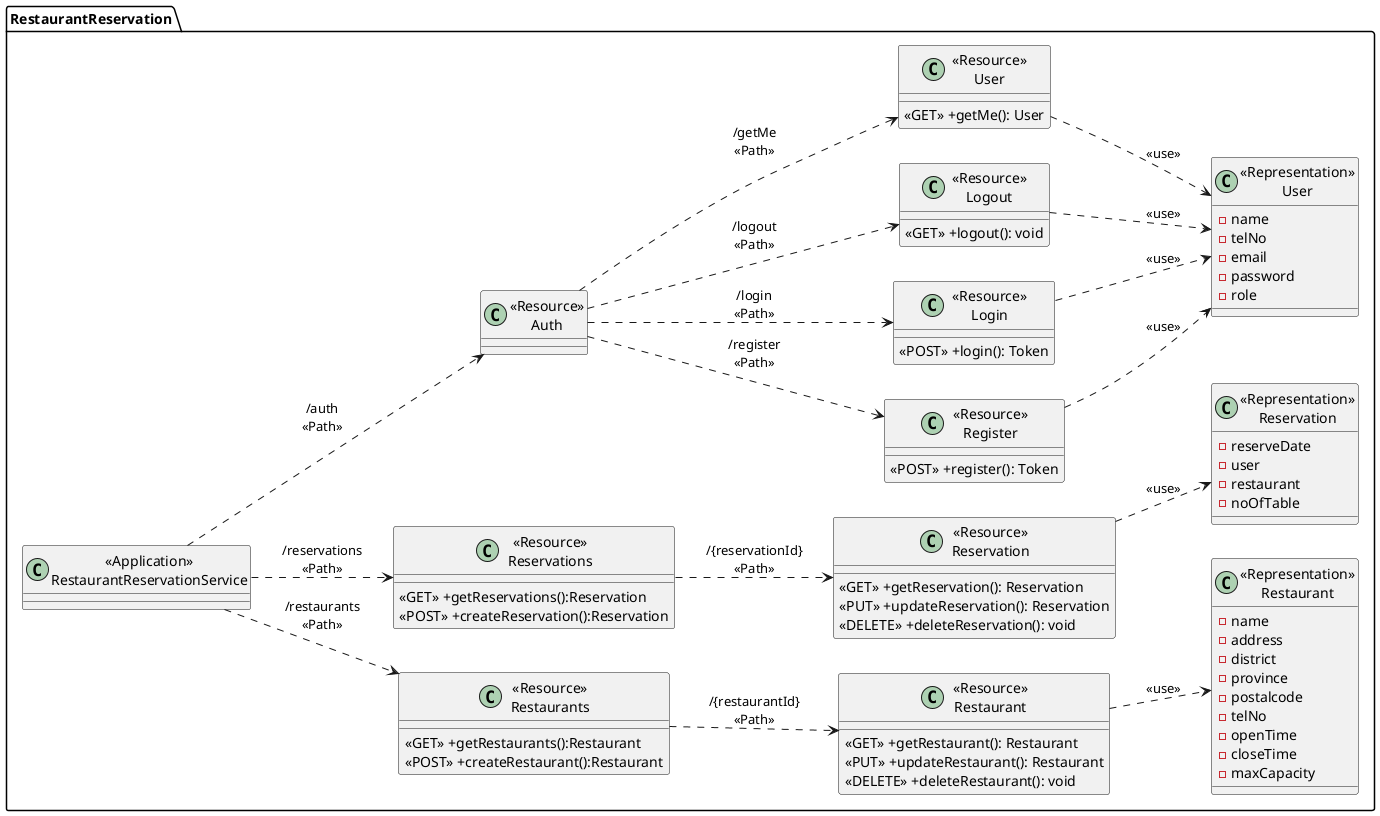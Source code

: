 @startuml UML API DIAGRAM
left to right direction
package "RestaurantReservation"{
    class "<<Application>>\nRestaurantReservationService" as RestaurantReservationService{}

    ' Restaurant 
    class "<<Resource>>\nRestaurants" as ResourceRestaurants{
        <<GET>> +getRestaurants():Restaurant
        <<POST>> +createRestaurant():Restaurant
    }

    class "<<Resource>>\nRestaurant" as ResourceRestaurant {
        <<GET>> +getRestaurant(): Restaurant
        <<PUT>> +updateRestaurant(): Restaurant
        <<DELETE>> +deleteRestaurant(): void
    }

    class "<<Representation>>\nRestaurant" as RepresentationRestaurant {
        -name
        -address
        -district
        -province
        -postalcode
        -telNo
        -openTime
        -closeTime
        -maxCapacity
    }
    
    ' Reservation 
    class "<<Resource>>\nReservations" as ResourceReservations{
        <<GET>> +getReservations():Reservation
        <<POST>> +createReservation():Reservation
    }

    class "<<Resource>>\nReservation" as ResourceReservation {
        <<GET>> +getReservation(): Reservation
        <<PUT>> +updateReservation(): Reservation
        <<DELETE>> +deleteReservation(): void
    }

    class "<<Representation>>\nReservation" as RepresentationReservation {
        -reserveDate
        -user
        -restaurant
        -noOfTable
    }

    ' User
    class "<<Resource>>\nAuth" as ResourceAuth{
        
    }

    class "<<Resource>>\nRegister" as ResourceRegister{
        <<POST>> +register(): Token
    }

    class "<<Resource>>\nLogin" as ResourceLogin{
        <<POST>> +login(): Token
    }

    class "<<Resource>>\nLogout" as ResourceLogout{
        <<GET>> +logout(): void
    }

    class "<<Resource>>\nUser" as ResourceUser{
        <<GET>> +getMe(): User
    }

    class "<<Representation>>\nUser" as RepresentationUser {
        -name
        -telNo
        -email
        -password
        -role
    }
    

}

RestaurantReservationService ..> ResourceRestaurants:"/restaurants\n<<Path>>"
ResourceRestaurants ..> ResourceRestaurant: "/{restaurantId}\n<<Path>>"
ResourceRestaurant ..> RepresentationRestaurant: "<<use>>"

RestaurantReservationService ..> ResourceReservations:"/reservations\n<<Path>>"
ResourceReservations ..> ResourceReservation: "/{reservationId}\n<<Path>>"
ResourceReservation ..> RepresentationReservation: "<<use>>"

RestaurantReservationService ..> ResourceAuth:"/auth\n<<Path>>"
ResourceAuth ..> ResourceRegister:"/register\n<<Path>>"
ResourceAuth ..> ResourceLogin:"/login\n<<Path>>"
ResourceAuth ..> ResourceUser:"/getMe\n<<Path>>"
ResourceAuth ..> ResourceLogout:"/logout\n<<Path>>"

ResourceRegister ..> RepresentationUser:"<<use>>"
ResourceLogin ..> RepresentationUser: "<<use>>"
ResourceUser ..> RepresentationUser: "<<use>>"
ResourceLogout ..> RepresentationUser: "<<use>>"
@enduml